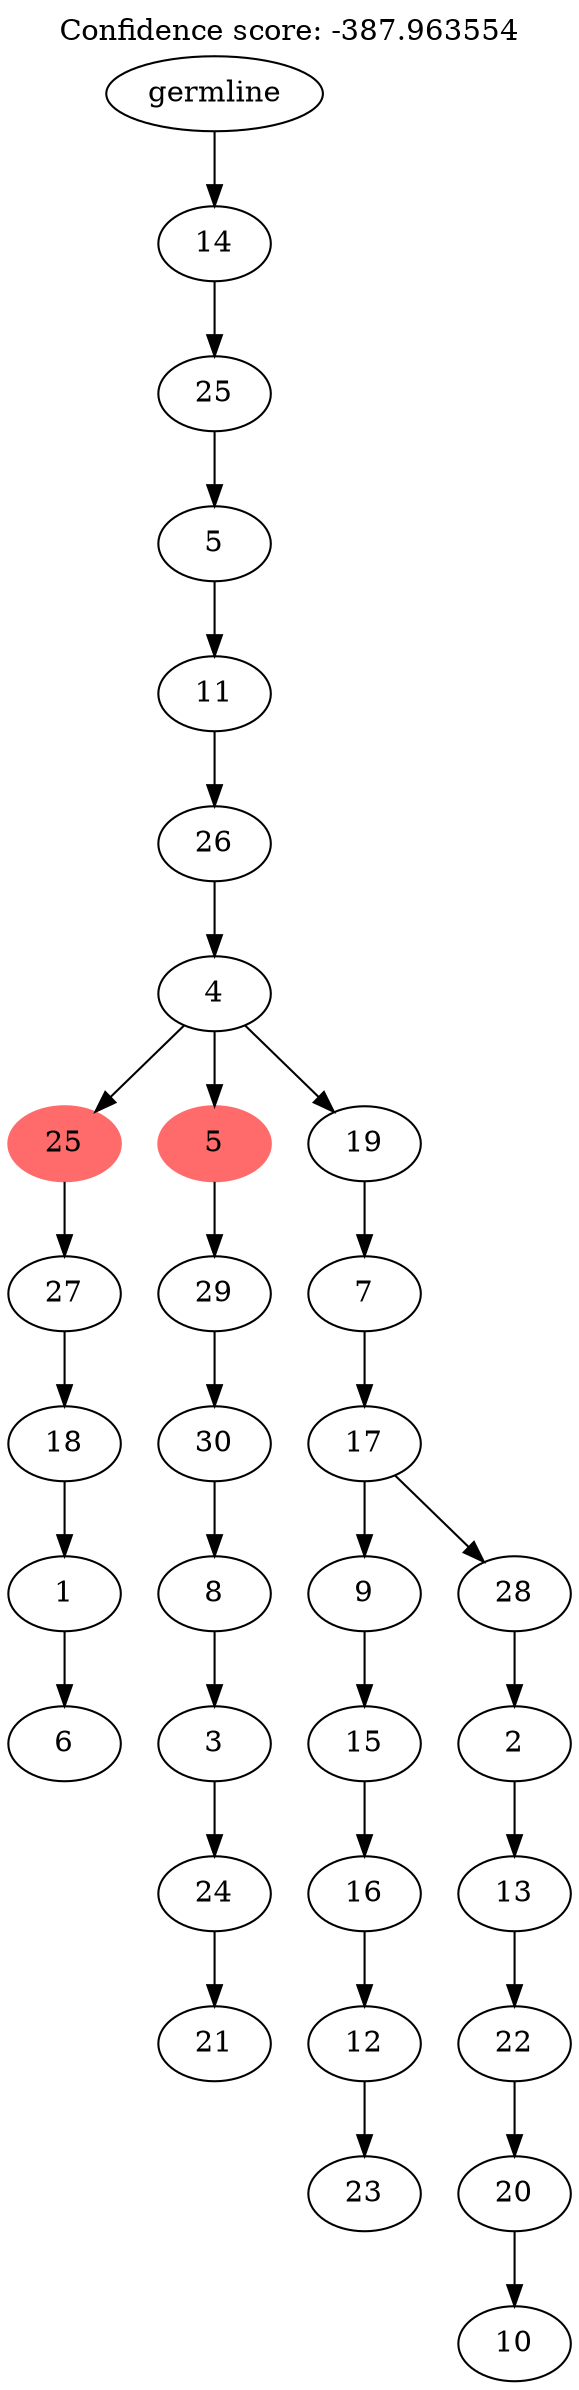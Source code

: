 digraph g {
	"31" -> "32";
	"32" [label="6"];
	"30" -> "31";
	"31" [label="1"];
	"29" -> "30";
	"30" [label="18"];
	"28" -> "29";
	"29" [label="27"];
	"26" -> "27";
	"27" [label="21"];
	"25" -> "26";
	"26" [label="24"];
	"24" -> "25";
	"25" [label="3"];
	"23" -> "24";
	"24" [label="8"];
	"22" -> "23";
	"23" [label="30"];
	"21" -> "22";
	"22" [label="29"];
	"19" -> "20";
	"20" [label="23"];
	"18" -> "19";
	"19" [label="12"];
	"17" -> "18";
	"18" [label="16"];
	"16" -> "17";
	"17" [label="15"];
	"14" -> "15";
	"15" [label="10"];
	"13" -> "14";
	"14" [label="20"];
	"12" -> "13";
	"13" [label="22"];
	"11" -> "12";
	"12" [label="13"];
	"10" -> "11";
	"11" [label="2"];
	"9" -> "10";
	"10" [label="28"];
	"9" -> "16";
	"16" [label="9"];
	"8" -> "9";
	"9" [label="17"];
	"7" -> "8";
	"8" [label="7"];
	"6" -> "7";
	"7" [label="19"];
	"6" -> "21";
	"21" [color=indianred1, style=filled, label="5"];
	"6" -> "28";
	"28" [color=indianred1, style=filled, label="25"];
	"5" -> "6";
	"6" [label="4"];
	"4" -> "5";
	"5" [label="26"];
	"3" -> "4";
	"4" [label="11"];
	"2" -> "3";
	"3" [label="5"];
	"1" -> "2";
	"2" [label="25"];
	"0" -> "1";
	"1" [label="14"];
	"0" [label="germline"];
	labelloc="t";
	label="Confidence score: -387.963554";
}

